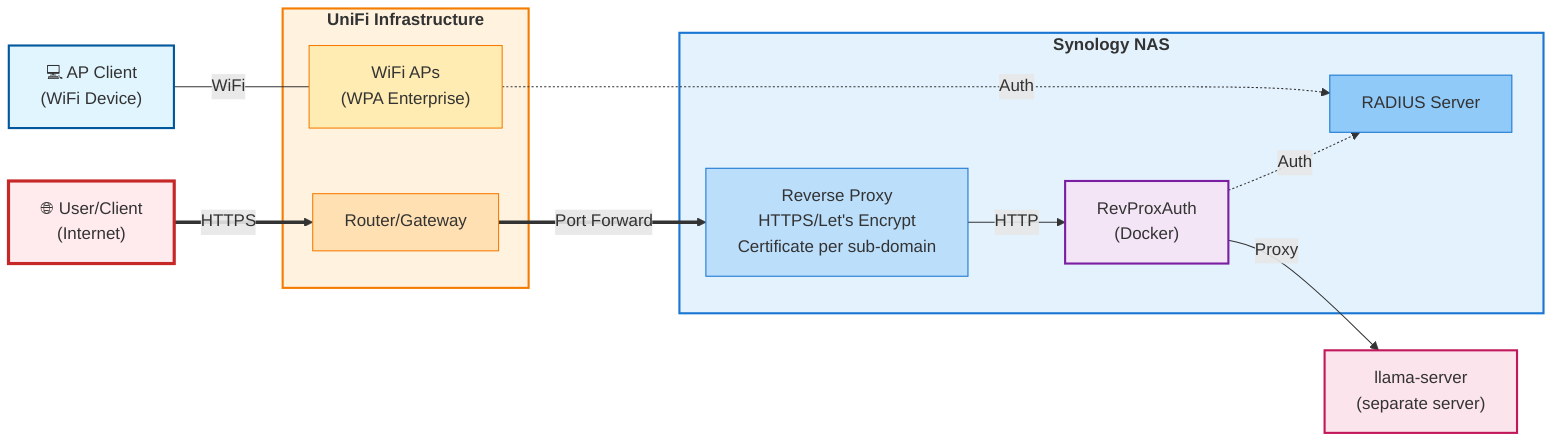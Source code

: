 graph LR
    Internet["🌐 User/Client<br/>(Internet)"]
    
    subgraph UniFi["<b>UniFi Infrastructure</b>"]
        Router["Router/Gateway"]
        WiFi["WiFi APs<br/>(WPA Enterprise)"]
    end
    
    APClient["💻 AP Client<br/>(WiFi Device)"]
    
    subgraph Synology["<b>Synology NAS</b>"]
        SynRP["Reverse Proxy<br/>HTTPS/Let's Encrypt<br/>Certificate per sub-domain"]
        RADIUS["RADIUS Server"]
        RevProx["RevProxAuth<br/>(Docker)"]
    end
    
    Llama["llama-server<br/>(separate server)"]
    
    Internet ==>|HTTPS| Router
    Router ==>|Port Forward| SynRP
    SynRP -->|HTTP| RevProx
    
    APClient ---|WiFi| WiFi
    WiFi -.->|Auth| RADIUS
    RevProx -.->|Auth| RADIUS
    RevProx -->|Proxy| Llama
    
    style Internet fill:#ffebee,stroke:#c62828,stroke-width:3px
    style UniFi fill:#fff3e0,stroke:#f57c00,stroke-width:2px
    style Router fill:#ffe0b2,stroke:#f57c00
    style WiFi fill:#ffecb3,stroke:#f57c00
    style APClient fill:#e1f5fe,stroke:#01579b,stroke-width:2px
    style Synology fill:#e3f2fd,stroke:#1976d2,stroke-width:2px
    style SynRP fill:#bbdefb,stroke:#1976d2
    style RADIUS fill:#90caf9,stroke:#1976d2
    style RevProx fill:#f3e5f5,stroke:#7b1fa2,stroke-width:2px
    style Llama fill:#fce4ec,stroke:#c2185b,stroke-width:2px